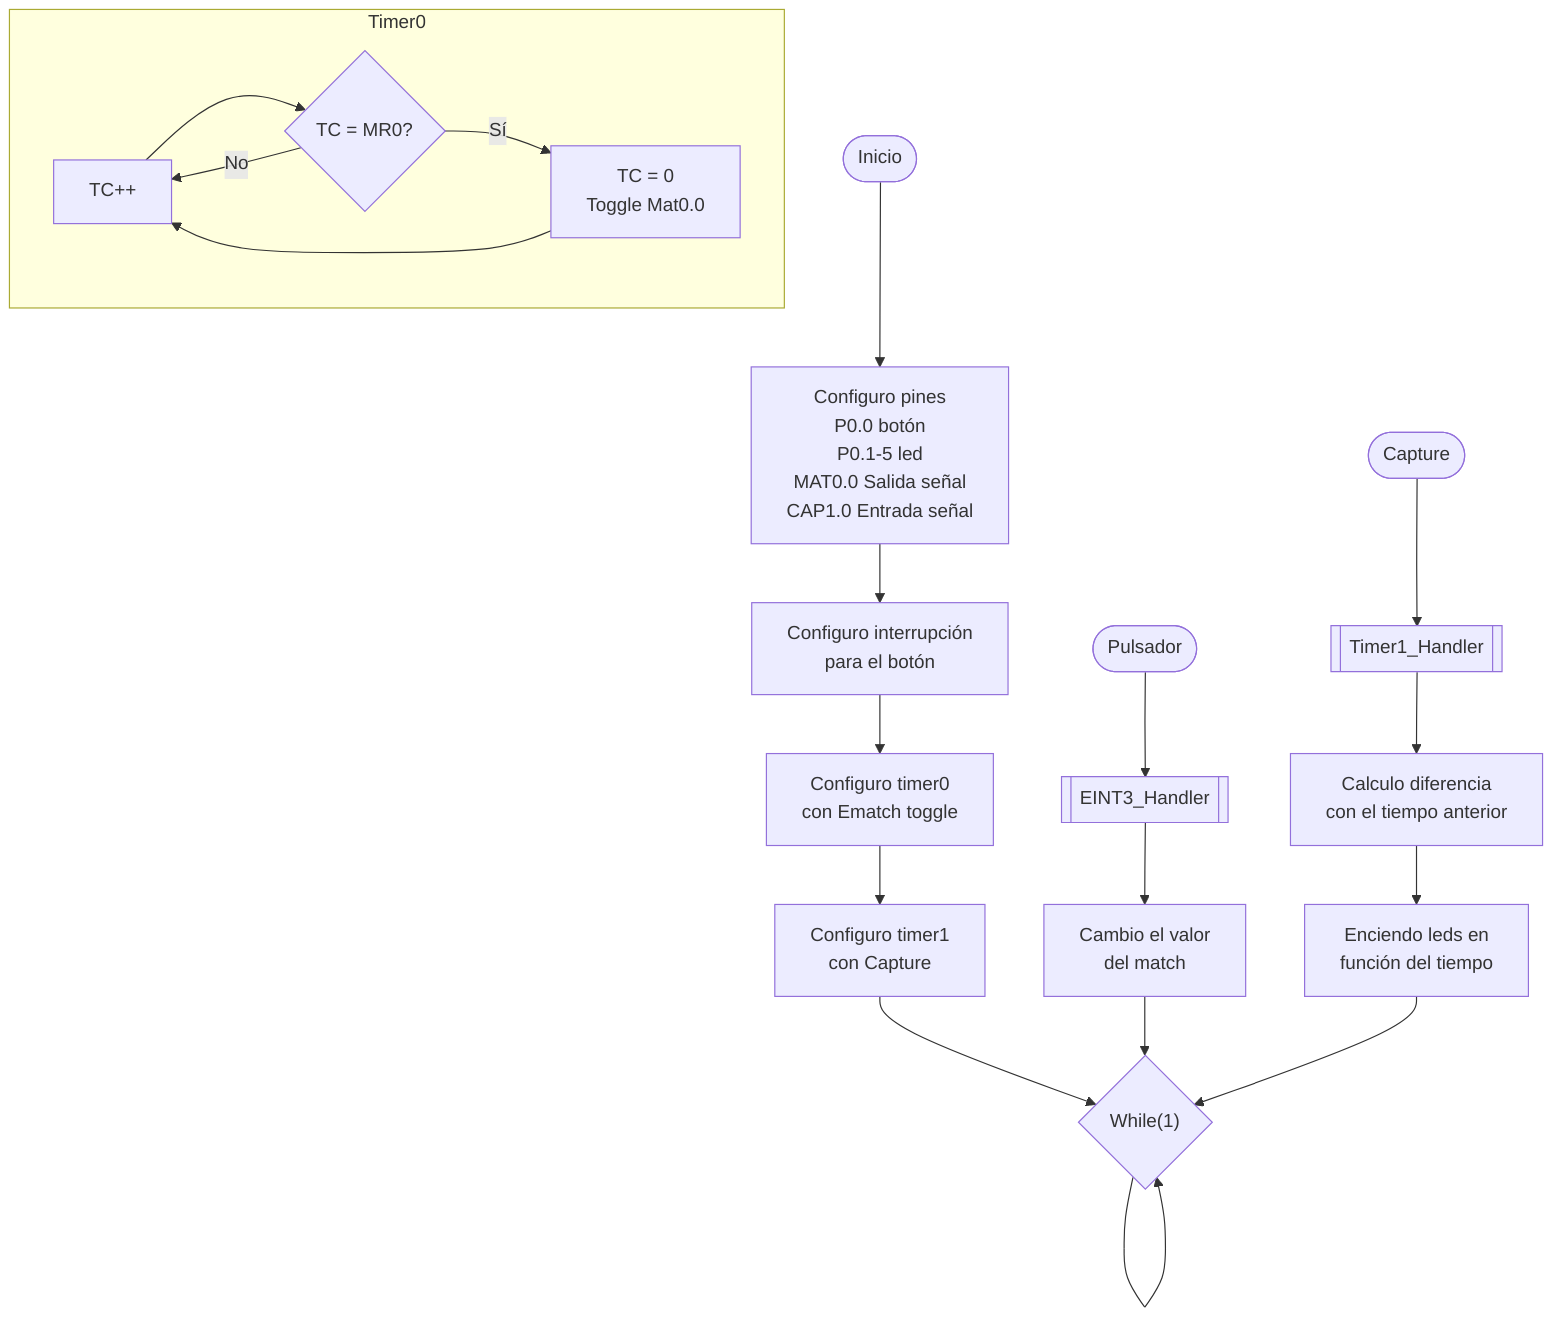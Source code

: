 graph TD
    M1([Inicio])
    M2["Configuro pines<br>P0.0 botón<br>P0.1-5 led<br>MAT0.0 Salida señal<br>CAP1.0 Entrada señal"]
    M3["Configuro interrupción<br>para el botón"]
    M4["Configuro timer0<br>con Ematch toggle"]
    M5["Configuro timer1<br>con Capture"]
    M6{"While(1)"}
    T1["TC++"]
    T2{"TC = MR0?"}
    T3["TC = 0<br>Toggle Mat0.0"]
    G1([Pulsador])
    G2[[EINT3_Handler]]
    G3["Cambio el valor<br>del match"]
    F1([Capture])
    F2[["Timer1_Handler"]]
    F3["Calculo diferencia<br>con el tiempo anterior"]
    F4["Enciendo leds en<br>función del tiempo"]

    %% Main
    M1 --> M2
    M2 --> M3
    M3 --> M4
    M4 --> M5
    M5 --> M6
    M6 --> M6

    %% Interrupt
    G1 --> G2
    G2 --> G3
    G3 --> M6

    %% Capture
    F1 --> F2
    F2 --> F3
    F3 --> F4
    F4 --> M6

subgraph Timer0
    T1 --> T2
    T2 -- No --> T1
    T2 -- Sí --> T3
    T3 --> T1
end